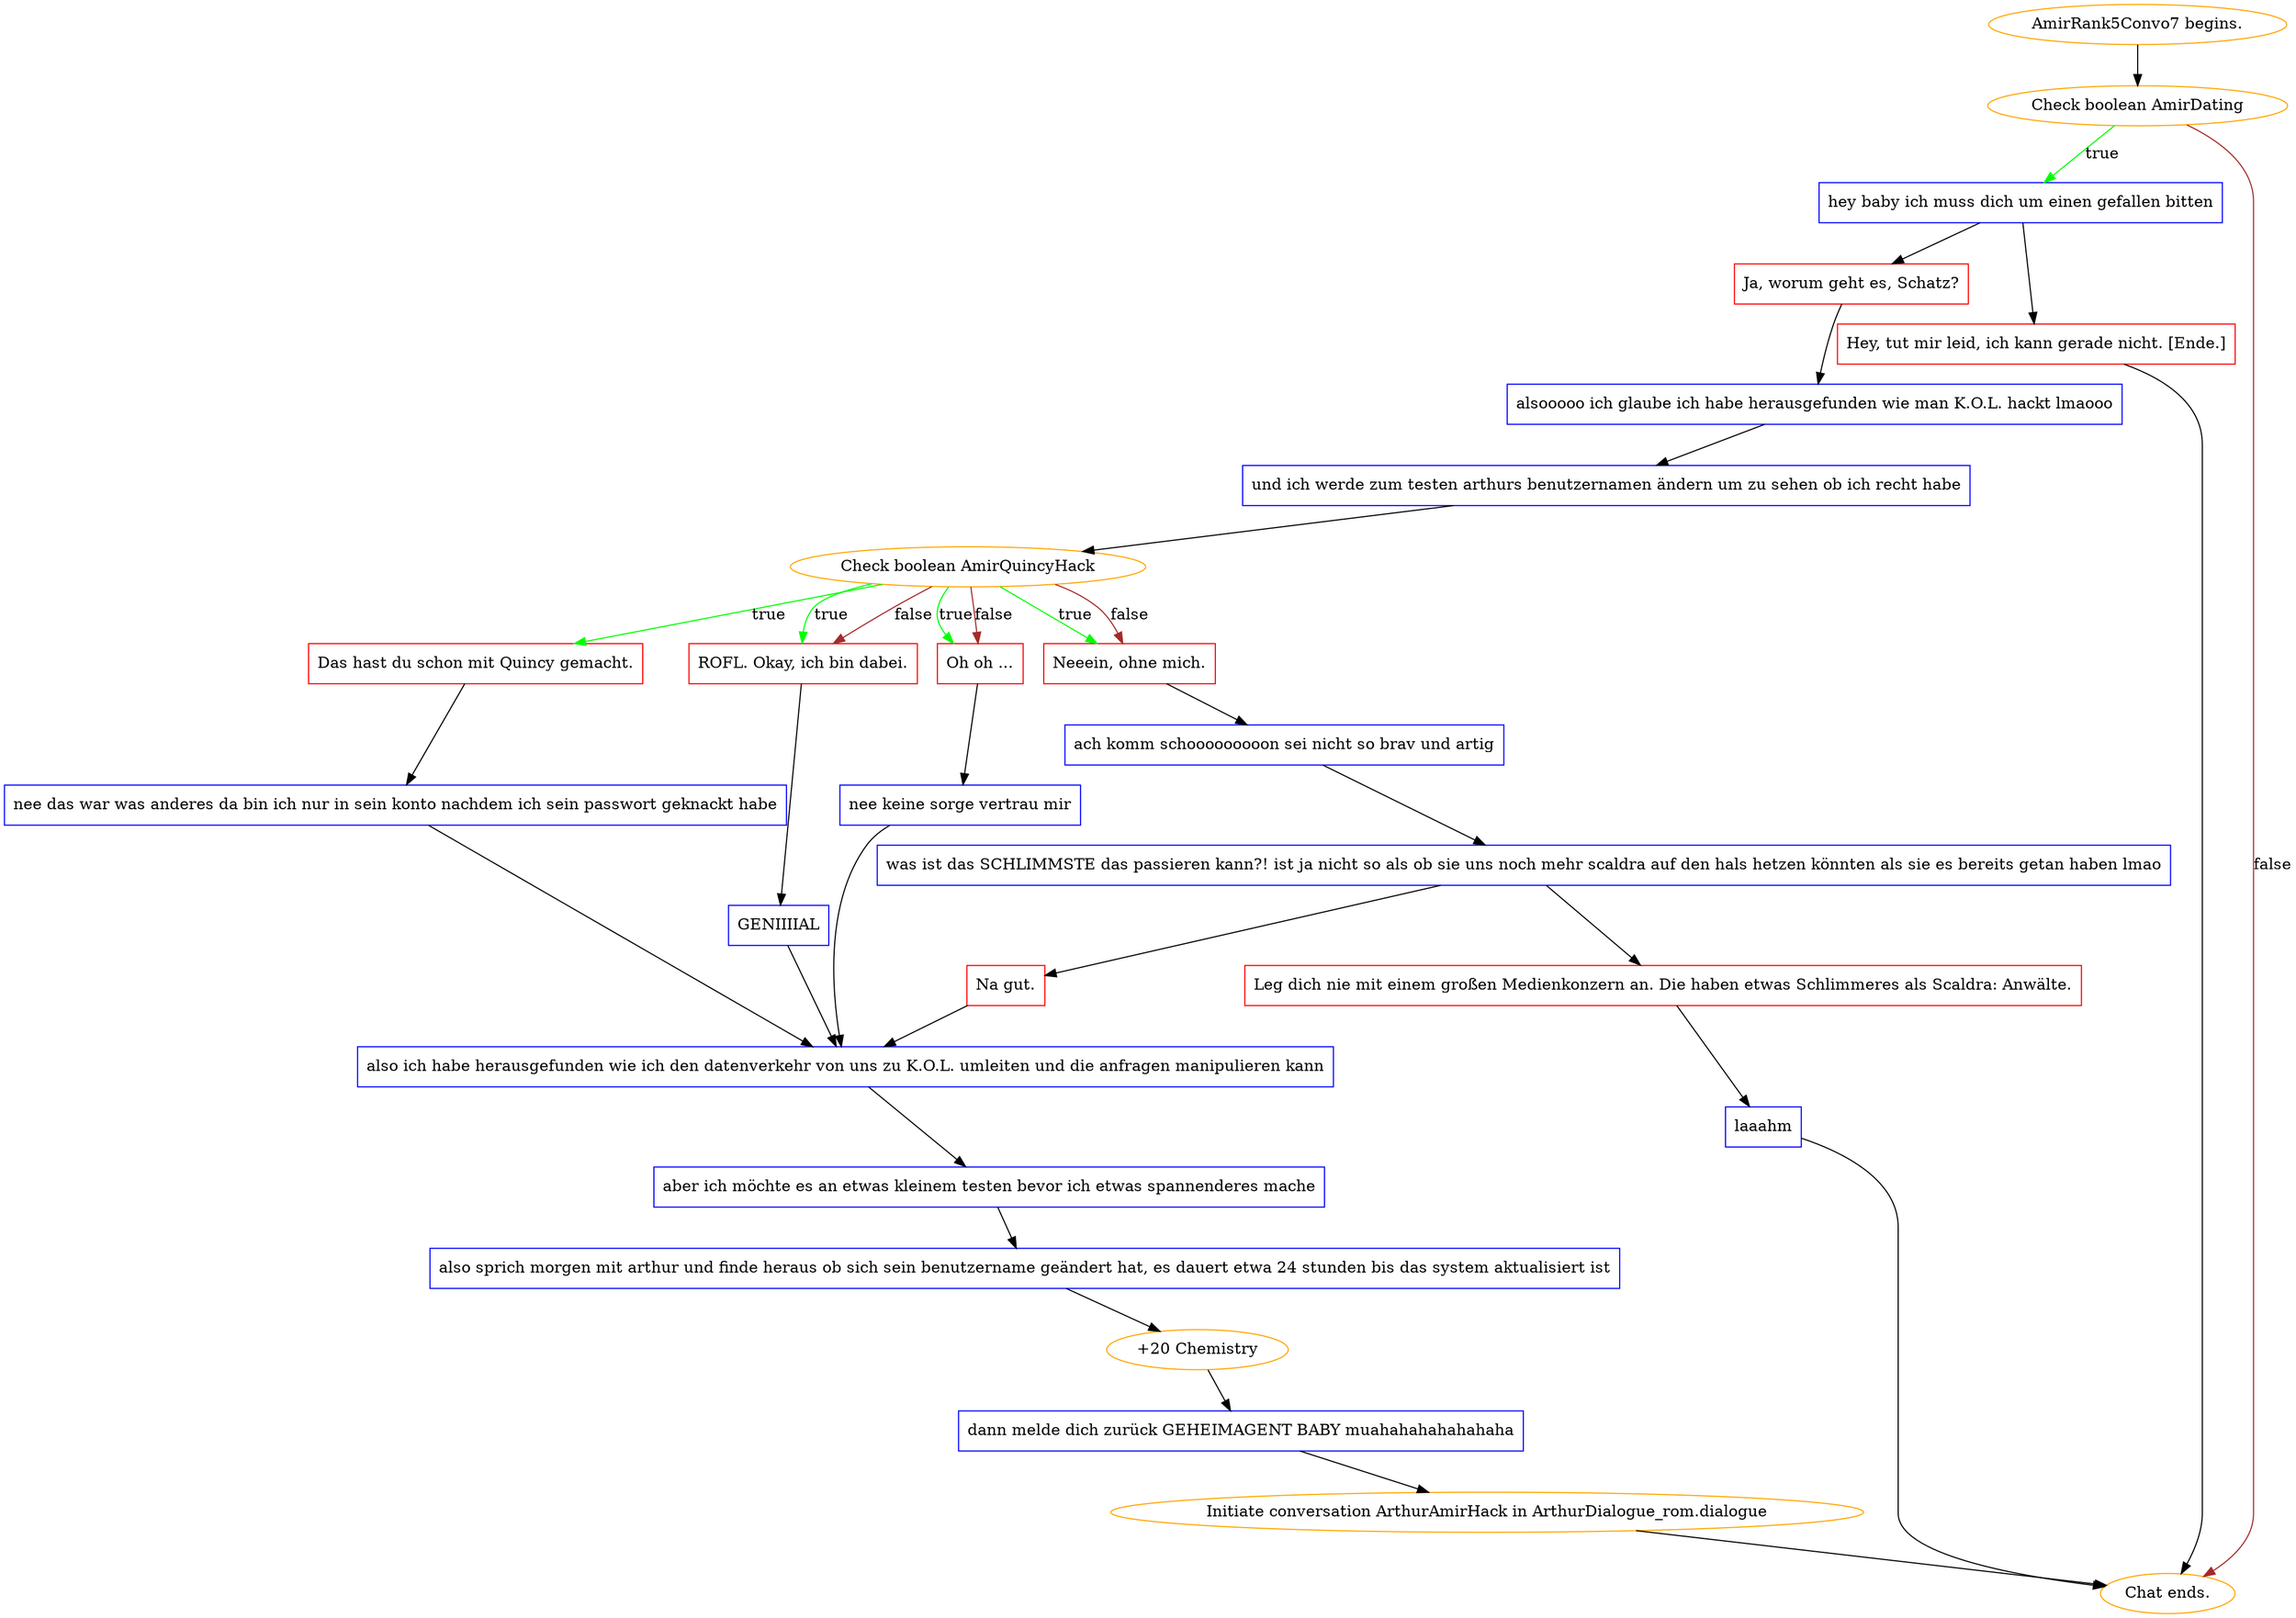 digraph {
	"AmirRank5Convo7 begins." [color=orange];
		"AmirRank5Convo7 begins." -> j3511724134;
	j3511724134 [label="Check boolean AmirDating",color=orange];
		j3511724134 -> j1003057580 [label=true,color=green];
		j3511724134 -> "Chat ends." [label=false,color=brown];
	j1003057580 [label="hey baby ich muss dich um einen gefallen bitten",shape=box,color=blue];
		j1003057580 -> j1352682836;
		j1003057580 -> j3927331089;
	"Chat ends." [color=orange];
	j1352682836 [label="Ja, worum geht es, Schatz?",shape=box,color=red];
		j1352682836 -> j299294761;
	j3927331089 [label="Hey, tut mir leid, ich kann gerade nicht. [Ende.]",shape=box,color=red];
		j3927331089 -> "Chat ends.";
	j299294761 [label="alsooooo ich glaube ich habe herausgefunden wie man K.O.L. hackt lmaooo",shape=box,color=blue];
		j299294761 -> j35758203;
	j35758203 [label="und ich werde zum testen arthurs benutzernamen ändern um zu sehen ob ich recht habe",shape=box,color=blue];
		j35758203 -> j415471592;
	j415471592 [label="Check boolean AmirQuincyHack",color=orange];
		j415471592 -> j605524741 [label=true,color=green];
		j415471592 -> j496100288 [label=true,color=green];
		j415471592 -> j3582748609 [label=true,color=green];
		j415471592 -> j446535135 [label=true,color=green];
		j415471592 -> j496100288 [label=false,color=brown];
		j415471592 -> j3582748609 [label=false,color=brown];
		j415471592 -> j446535135 [label=false,color=brown];
	j605524741 [label="Das hast du schon mit Quincy gemacht.",shape=box,color=red];
		j605524741 -> j1075334578;
	j496100288 [label="ROFL. Okay, ich bin dabei.",shape=box,color=red];
		j496100288 -> j2854676366;
	j3582748609 [label="Oh oh ...",shape=box,color=red];
		j3582748609 -> j1043431060;
	j446535135 [label="Neeein, ohne mich.",shape=box,color=red];
		j446535135 -> j2507647113;
	j1075334578 [label="nee das war was anderes da bin ich nur in sein konto nachdem ich sein passwort geknackt habe",shape=box,color=blue];
		j1075334578 -> j3215067426;
	j2854676366 [label="GENIIIIAL",shape=box,color=blue];
		j2854676366 -> j3215067426;
	j1043431060 [label="nee keine sorge vertrau mir",shape=box,color=blue];
		j1043431060 -> j3215067426;
	j2507647113 [label="ach komm schooooooooon sei nicht so brav und artig",shape=box,color=blue];
		j2507647113 -> j1542558638;
	j3215067426 [label="also ich habe herausgefunden wie ich den datenverkehr von uns zu K.O.L. umleiten und die anfragen manipulieren kann",shape=box,color=blue];
		j3215067426 -> j557323005;
	j1542558638 [label="was ist das SCHLIMMSTE das passieren kann?! ist ja nicht so als ob sie uns noch mehr scaldra auf den hals hetzen könnten als sie es bereits getan haben lmao",shape=box,color=blue];
		j1542558638 -> j1268791667;
		j1542558638 -> j1893021177;
	j557323005 [label="aber ich möchte es an etwas kleinem testen bevor ich etwas spannenderes mache",shape=box,color=blue];
		j557323005 -> j164941744;
	j1268791667 [label="Na gut.",shape=box,color=red];
		j1268791667 -> j3215067426;
	j1893021177 [label="Leg dich nie mit einem großen Medienkonzern an. Die haben etwas Schlimmeres als Scaldra: Anwälte.",shape=box,color=red];
		j1893021177 -> j114691991;
	j164941744 [label="also sprich morgen mit arthur und finde heraus ob sich sein benutzername geändert hat, es dauert etwa 24 stunden bis das system aktualisiert ist",shape=box,color=blue];
		j164941744 -> j3068469570;
	j114691991 [label="laaahm",shape=box,color=blue];
		j114691991 -> "Chat ends.";
	j3068469570 [label="+20 Chemistry",color=orange];
		j3068469570 -> j924870113;
	j924870113 [label="dann melde dich zurück GEHEIMAGENT BABY muahahahahahahaha",shape=box,color=blue];
		j924870113 -> "Initiate conversation ArthurAmirHack in ArthurDialogue_rom.dialogue";
	"Initiate conversation ArthurAmirHack in ArthurDialogue_rom.dialogue" [label="Initiate conversation ArthurAmirHack in ArthurDialogue_rom.dialogue",color=orange];
		"Initiate conversation ArthurAmirHack in ArthurDialogue_rom.dialogue" -> "Chat ends.";
}